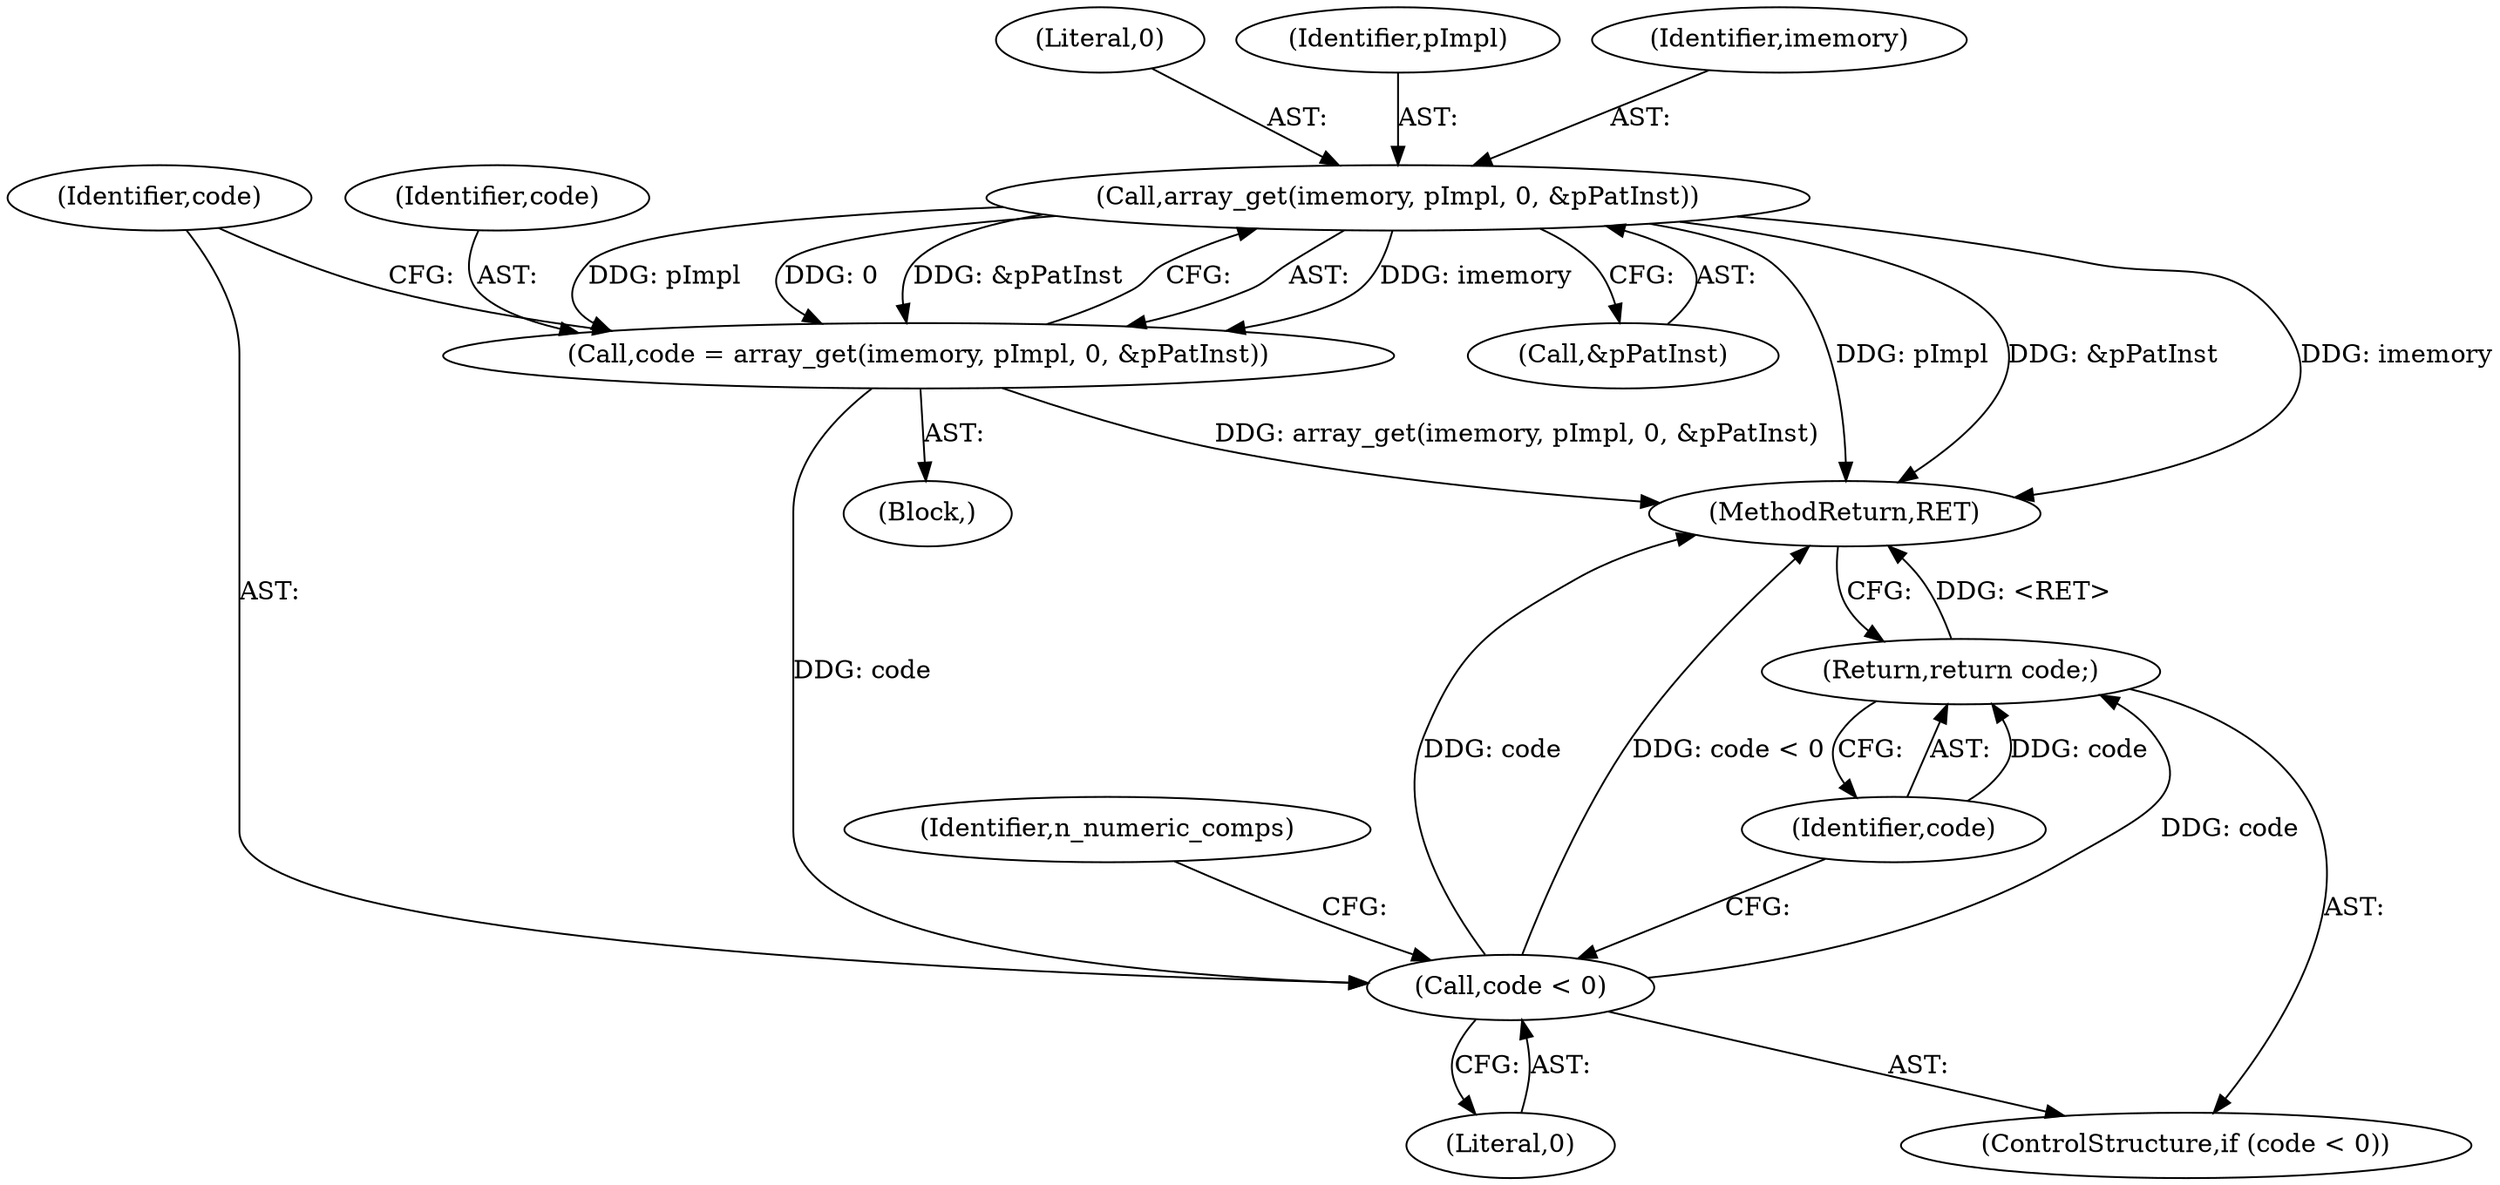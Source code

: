 digraph "0_ghostscript_b326a71659b7837d3acde954b18bda1a6f5e9498@pointer" {
"1000177" [label="(Call,array_get(imemory, pImpl, 0, &pPatInst))"];
"1000175" [label="(Call,code = array_get(imemory, pImpl, 0, &pPatInst))"];
"1000184" [label="(Call,code < 0)"];
"1000187" [label="(Return,return code;)"];
"1000190" [label="(Identifier,n_numeric_comps)"];
"1000177" [label="(Call,array_get(imemory, pImpl, 0, &pPatInst))"];
"1000176" [label="(Identifier,code)"];
"1000180" [label="(Literal,0)"];
"1000174" [label="(Block,)"];
"1000188" [label="(Identifier,code)"];
"1000179" [label="(Identifier,pImpl)"];
"1000181" [label="(Call,&pPatInst)"];
"1000187" [label="(Return,return code;)"];
"1000185" [label="(Identifier,code)"];
"1000186" [label="(Literal,0)"];
"1000175" [label="(Call,code = array_get(imemory, pImpl, 0, &pPatInst))"];
"1000395" [label="(MethodReturn,RET)"];
"1000183" [label="(ControlStructure,if (code < 0))"];
"1000184" [label="(Call,code < 0)"];
"1000178" [label="(Identifier,imemory)"];
"1000177" -> "1000175"  [label="AST: "];
"1000177" -> "1000181"  [label="CFG: "];
"1000178" -> "1000177"  [label="AST: "];
"1000179" -> "1000177"  [label="AST: "];
"1000180" -> "1000177"  [label="AST: "];
"1000181" -> "1000177"  [label="AST: "];
"1000175" -> "1000177"  [label="CFG: "];
"1000177" -> "1000395"  [label="DDG: imemory"];
"1000177" -> "1000395"  [label="DDG: pImpl"];
"1000177" -> "1000395"  [label="DDG: &pPatInst"];
"1000177" -> "1000175"  [label="DDG: imemory"];
"1000177" -> "1000175"  [label="DDG: pImpl"];
"1000177" -> "1000175"  [label="DDG: 0"];
"1000177" -> "1000175"  [label="DDG: &pPatInst"];
"1000175" -> "1000174"  [label="AST: "];
"1000176" -> "1000175"  [label="AST: "];
"1000185" -> "1000175"  [label="CFG: "];
"1000175" -> "1000395"  [label="DDG: array_get(imemory, pImpl, 0, &pPatInst)"];
"1000175" -> "1000184"  [label="DDG: code"];
"1000184" -> "1000183"  [label="AST: "];
"1000184" -> "1000186"  [label="CFG: "];
"1000185" -> "1000184"  [label="AST: "];
"1000186" -> "1000184"  [label="AST: "];
"1000188" -> "1000184"  [label="CFG: "];
"1000190" -> "1000184"  [label="CFG: "];
"1000184" -> "1000395"  [label="DDG: code"];
"1000184" -> "1000395"  [label="DDG: code < 0"];
"1000184" -> "1000187"  [label="DDG: code"];
"1000187" -> "1000183"  [label="AST: "];
"1000187" -> "1000188"  [label="CFG: "];
"1000188" -> "1000187"  [label="AST: "];
"1000395" -> "1000187"  [label="CFG: "];
"1000187" -> "1000395"  [label="DDG: <RET>"];
"1000188" -> "1000187"  [label="DDG: code"];
}
